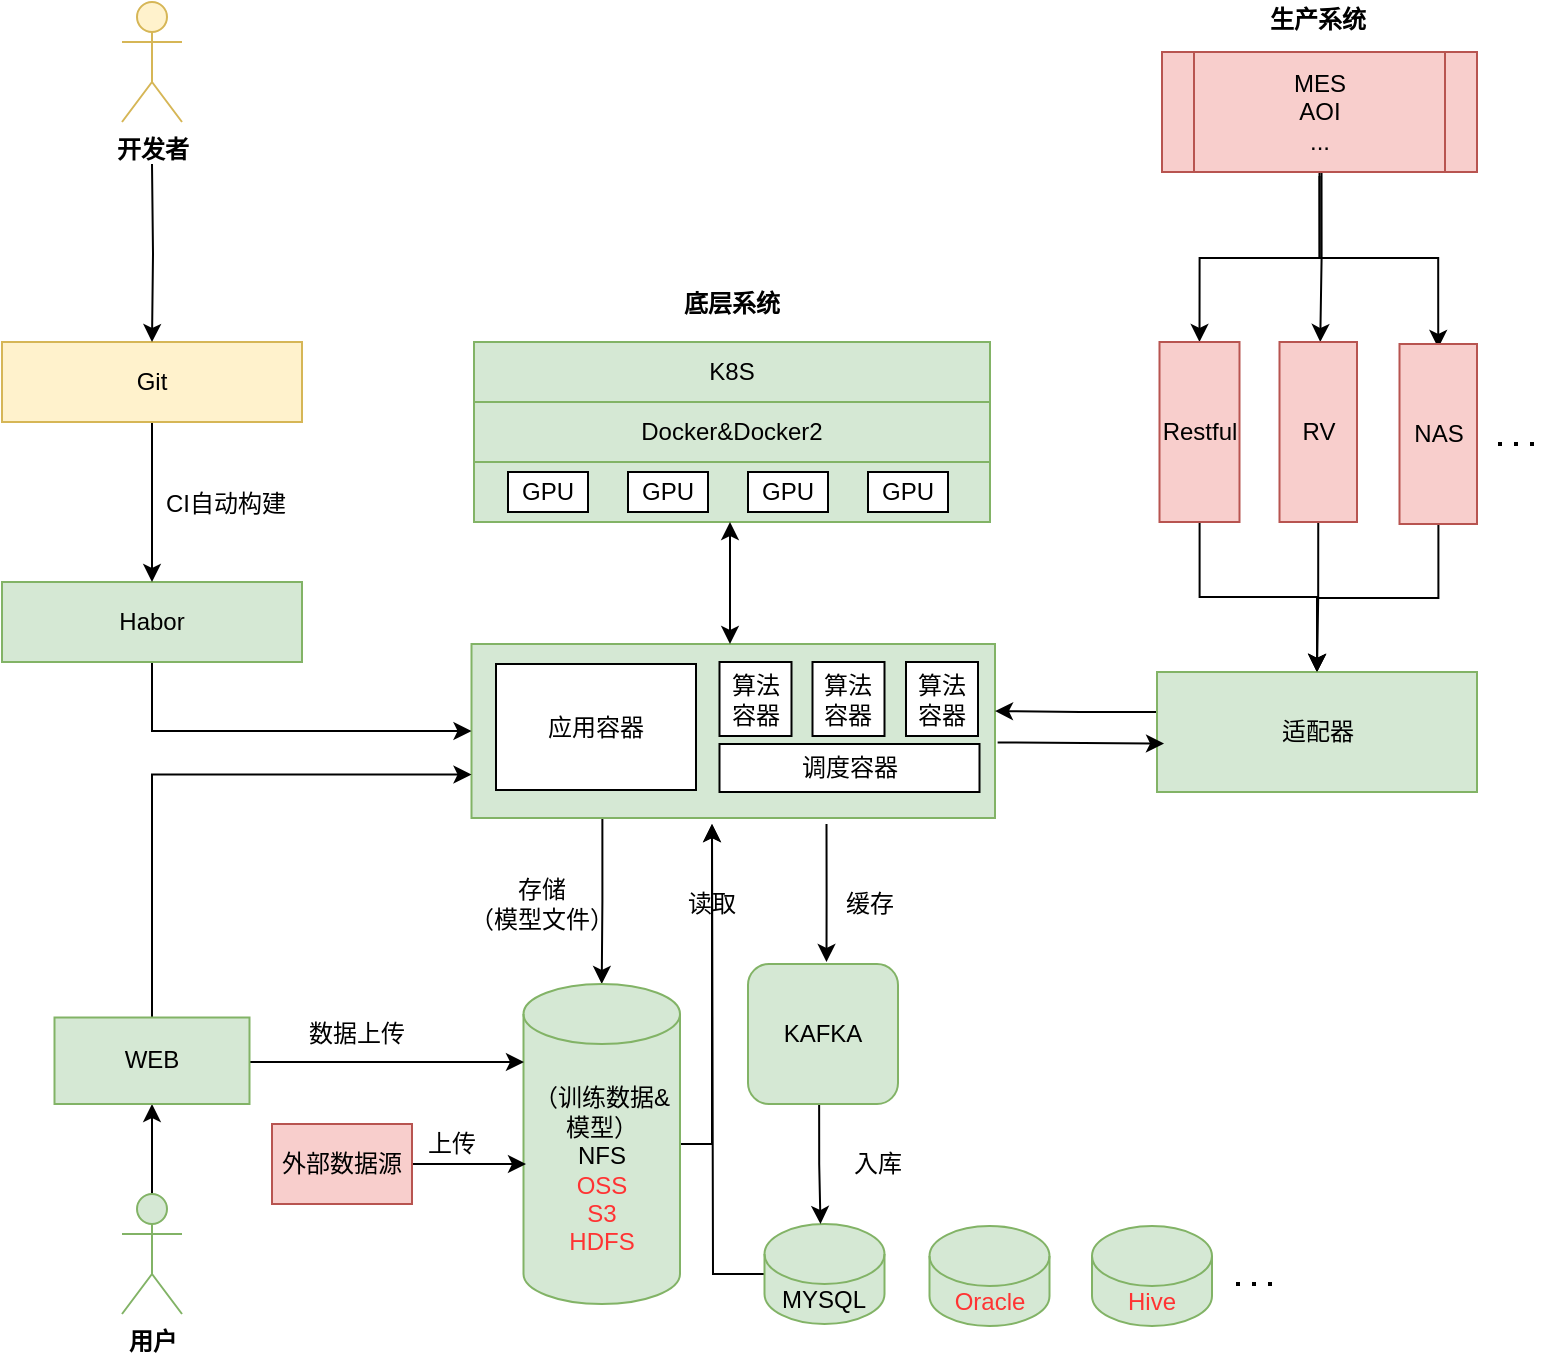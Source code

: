 <mxfile version="14.1.8" type="github" pages="4">
  <diagram id="BvZ-COXXViEzjNhuf3pY" name="天枢-业务流程图">
    <mxGraphModel dx="1504" dy="645" grid="1" gridSize="10" guides="1" tooltips="1" connect="1" arrows="1" fold="1" page="1" pageScale="1" pageWidth="827" pageHeight="1169" math="0" shadow="0">
      <root>
        <mxCell id="0" />
        <mxCell id="1" parent="0" />
        <mxCell id="W1T311rMxpBIpC6KNnp8-5" value="K8S" style="rounded=0;whiteSpace=wrap;html=1;fillColor=#d5e8d4;strokeColor=#82b366;" parent="1" vertex="1">
          <mxGeometry x="281" y="219" width="258" height="30" as="geometry" />
        </mxCell>
        <mxCell id="W1T311rMxpBIpC6KNnp8-6" value="Docker&amp;amp;Docker2" style="rounded=0;whiteSpace=wrap;html=1;fillColor=#d5e8d4;strokeColor=#82b366;" parent="1" vertex="1">
          <mxGeometry x="281" y="249" width="258" height="30" as="geometry" />
        </mxCell>
        <mxCell id="sp7kLMGzaN918V7uIGgK-52" style="edgeStyle=orthogonalEdgeStyle;rounded=0;orthogonalLoop=1;jettySize=auto;html=1;" parent="1" edge="1">
          <mxGeometry relative="1" as="geometry">
            <mxPoint x="457.25" y="460" as="sourcePoint" />
            <mxPoint x="457.25" y="529" as="targetPoint" />
            <Array as="points">
              <mxPoint x="457.25" y="460" />
              <mxPoint x="457.25" y="495" />
              <mxPoint x="457.25" y="495" />
            </Array>
          </mxGeometry>
        </mxCell>
        <mxCell id="sp7kLMGzaN918V7uIGgK-55" style="edgeStyle=orthogonalEdgeStyle;rounded=0;orthogonalLoop=1;jettySize=auto;html=1;entryX=0.5;entryY=0;entryDx=0;entryDy=0;entryPerimeter=0;exitX=0.25;exitY=1;exitDx=0;exitDy=0;" parent="1" source="sp7kLMGzaN918V7uIGgK-3" target="sp7kLMGzaN918V7uIGgK-6" edge="1">
          <mxGeometry relative="1" as="geometry" />
        </mxCell>
        <mxCell id="sp7kLMGzaN918V7uIGgK-3" value="" style="rounded=0;whiteSpace=wrap;html=1;fillColor=#d5e8d4;strokeColor=#82b366;" parent="1" vertex="1">
          <mxGeometry x="279.75" y="370" width="261.75" height="87" as="geometry" />
        </mxCell>
        <mxCell id="sp7kLMGzaN918V7uIGgK-4" value="算法容器" style="rounded=0;whiteSpace=wrap;html=1;" parent="1" vertex="1">
          <mxGeometry x="403.75" y="379" width="36" height="37" as="geometry" />
        </mxCell>
        <mxCell id="sp7kLMGzaN918V7uIGgK-5" value="调度容器" style="rounded=0;whiteSpace=wrap;html=1;" parent="1" vertex="1">
          <mxGeometry x="403.75" y="420" width="130" height="24" as="geometry" />
        </mxCell>
        <mxCell id="sp7kLMGzaN918V7uIGgK-85" style="edgeStyle=orthogonalEdgeStyle;rounded=0;orthogonalLoop=1;jettySize=auto;html=1;" parent="1" source="sp7kLMGzaN918V7uIGgK-6" edge="1">
          <mxGeometry relative="1" as="geometry">
            <mxPoint x="400" y="460" as="targetPoint" />
            <Array as="points">
              <mxPoint x="400" y="620" />
            </Array>
          </mxGeometry>
        </mxCell>
        <mxCell id="sp7kLMGzaN918V7uIGgK-6" value="（训练数据&amp;amp;模型）&lt;br&gt;NFS&lt;br&gt;&lt;font color=&quot;#ff3333&quot;&gt;OSS&lt;br&gt;S3&lt;br&gt;HDFS&lt;br&gt;&lt;/font&gt;" style="shape=cylinder3;whiteSpace=wrap;html=1;boundedLbl=1;backgroundOutline=1;size=15;fillColor=#d5e8d4;strokeColor=#82b366;" parent="1" vertex="1">
          <mxGeometry x="305.75" y="540" width="78.25" height="160" as="geometry" />
        </mxCell>
        <mxCell id="sp7kLMGzaN918V7uIGgK-84" style="edgeStyle=orthogonalEdgeStyle;rounded=0;orthogonalLoop=1;jettySize=auto;html=1;" parent="1" source="sp7kLMGzaN918V7uIGgK-7" edge="1">
          <mxGeometry relative="1" as="geometry">
            <mxPoint x="400" y="460" as="targetPoint" />
          </mxGeometry>
        </mxCell>
        <mxCell id="sp7kLMGzaN918V7uIGgK-7" value="MYSQL" style="shape=cylinder3;whiteSpace=wrap;html=1;boundedLbl=1;backgroundOutline=1;size=15;fillColor=#d5e8d4;strokeColor=#82b366;" parent="1" vertex="1">
          <mxGeometry x="426.25" y="660" width="60" height="50" as="geometry" />
        </mxCell>
        <mxCell id="sp7kLMGzaN918V7uIGgK-51" style="edgeStyle=orthogonalEdgeStyle;rounded=0;orthogonalLoop=1;jettySize=auto;html=1;entryX=0.5;entryY=1;entryDx=0;entryDy=0;" parent="1" source="sp7kLMGzaN918V7uIGgK-8" target="sp7kLMGzaN918V7uIGgK-41" edge="1">
          <mxGeometry relative="1" as="geometry" />
        </mxCell>
        <mxCell id="sp7kLMGzaN918V7uIGgK-8" value="&lt;b&gt;用户&lt;/b&gt;" style="shape=umlActor;verticalLabelPosition=bottom;verticalAlign=top;html=1;outlineConnect=0;fillColor=#d5e8d4;strokeColor=#82b366;" parent="1" vertex="1">
          <mxGeometry x="105" y="645" width="30" height="60" as="geometry" />
        </mxCell>
        <mxCell id="sp7kLMGzaN918V7uIGgK-54" style="edgeStyle=orthogonalEdgeStyle;rounded=0;orthogonalLoop=1;jettySize=auto;html=1;entryX=0.5;entryY=0;entryDx=0;entryDy=0;entryPerimeter=0;" parent="1" edge="1">
          <mxGeometry relative="1" as="geometry">
            <mxPoint x="453.571" y="600" as="sourcePoint" />
            <mxPoint x="454.25" y="660" as="targetPoint" />
            <Array as="points">
              <mxPoint x="454" y="630" />
              <mxPoint x="454" y="630" />
            </Array>
          </mxGeometry>
        </mxCell>
        <mxCell id="sp7kLMGzaN918V7uIGgK-11" value="KAFKA" style="rounded=1;whiteSpace=wrap;html=1;fillColor=#d5e8d4;strokeColor=#82b366;" parent="1" vertex="1">
          <mxGeometry x="418" y="530" width="75" height="70" as="geometry" />
        </mxCell>
        <mxCell id="sp7kLMGzaN918V7uIGgK-13" value="应用容器" style="rounded=0;whiteSpace=wrap;html=1;" parent="1" vertex="1">
          <mxGeometry x="292" y="380" width="100" height="63" as="geometry" />
        </mxCell>
        <mxCell id="sp7kLMGzaN918V7uIGgK-57" style="edgeStyle=orthogonalEdgeStyle;rounded=0;orthogonalLoop=1;jettySize=auto;html=1;exitX=0.5;exitY=1;exitDx=0;exitDy=0;entryX=0.5;entryY=0;entryDx=0;entryDy=0;" parent="1" source="sp7kLMGzaN918V7uIGgK-16" target="sp7kLMGzaN918V7uIGgK-40" edge="1">
          <mxGeometry relative="1" as="geometry">
            <Array as="points">
              <mxPoint x="704" y="177" />
              <mxPoint x="644" y="177" />
            </Array>
          </mxGeometry>
        </mxCell>
        <mxCell id="sp7kLMGzaN918V7uIGgK-58" style="edgeStyle=orthogonalEdgeStyle;rounded=0;orthogonalLoop=1;jettySize=auto;html=1;entryX=0.5;entryY=0;entryDx=0;entryDy=0;" parent="1" edge="1">
          <mxGeometry relative="1" as="geometry">
            <mxPoint x="704.76" y="134" as="sourcePoint" />
            <mxPoint x="704.125" y="219" as="targetPoint" />
            <Array as="points">
              <mxPoint x="705" y="177" />
              <mxPoint x="704" y="177" />
            </Array>
          </mxGeometry>
        </mxCell>
        <mxCell id="sp7kLMGzaN918V7uIGgK-59" style="edgeStyle=orthogonalEdgeStyle;rounded=0;orthogonalLoop=1;jettySize=auto;html=1;entryX=0.5;entryY=0;entryDx=0;entryDy=0;" parent="1" edge="1">
          <mxGeometry relative="1" as="geometry">
            <Array as="points">
              <mxPoint x="704" y="177" />
              <mxPoint x="763" y="177" />
            </Array>
            <mxPoint x="703.76" y="136" as="sourcePoint" />
            <mxPoint x="763.125" y="222" as="targetPoint" />
          </mxGeometry>
        </mxCell>
        <mxCell id="sp7kLMGzaN918V7uIGgK-16" value="MES&lt;br&gt;AOI&lt;br&gt;..." style="shape=process;whiteSpace=wrap;html=1;backgroundOutline=1;fillColor=#f8cecc;strokeColor=#b85450;" parent="1" vertex="1">
          <mxGeometry x="625" y="74" width="157.5" height="60" as="geometry" />
        </mxCell>
        <mxCell id="3VBcD_vm8LlML3HT1JgC-7" style="edgeStyle=orthogonalEdgeStyle;rounded=0;orthogonalLoop=1;jettySize=auto;html=1;exitX=0.5;exitY=1;exitDx=0;exitDy=0;entryX=0.5;entryY=0;entryDx=0;entryDy=0;" parent="1" source="sp7kLMGzaN918V7uIGgK-20" target="sp7kLMGzaN918V7uIGgK-28" edge="1">
          <mxGeometry relative="1" as="geometry" />
        </mxCell>
        <mxCell id="sp7kLMGzaN918V7uIGgK-20" value="RV" style="rounded=0;whiteSpace=wrap;html=1;fillColor=#f8cecc;strokeColor=#b85450;" parent="1" vertex="1">
          <mxGeometry x="683.75" y="219" width="38.75" height="90" as="geometry" />
        </mxCell>
        <mxCell id="3VBcD_vm8LlML3HT1JgC-8" style="edgeStyle=orthogonalEdgeStyle;rounded=0;orthogonalLoop=1;jettySize=auto;html=1;entryX=0.5;entryY=0;entryDx=0;entryDy=0;" parent="1" source="sp7kLMGzaN918V7uIGgK-21" target="sp7kLMGzaN918V7uIGgK-28" edge="1">
          <mxGeometry relative="1" as="geometry" />
        </mxCell>
        <mxCell id="sp7kLMGzaN918V7uIGgK-21" value="NAS" style="rounded=0;whiteSpace=wrap;html=1;fillColor=#f8cecc;strokeColor=#b85450;" parent="1" vertex="1">
          <mxGeometry x="743.75" y="220" width="38.75" height="90" as="geometry" />
        </mxCell>
        <mxCell id="sp7kLMGzaN918V7uIGgK-62" style="edgeStyle=orthogonalEdgeStyle;rounded=0;orthogonalLoop=1;jettySize=auto;html=1;exitX=0;exitY=0.5;exitDx=0;exitDy=0;entryX=1;entryY=0.5;entryDx=0;entryDy=0;" parent="1" edge="1">
          <mxGeometry relative="1" as="geometry">
            <mxPoint x="625.75" y="404" as="sourcePoint" />
            <mxPoint x="541.5" y="403.5" as="targetPoint" />
            <Array as="points">
              <mxPoint x="584" y="404" />
            </Array>
          </mxGeometry>
        </mxCell>
        <mxCell id="sp7kLMGzaN918V7uIGgK-28" value="适配器" style="rounded=0;whiteSpace=wrap;html=1;fillColor=#d5e8d4;strokeColor=#82b366;" parent="1" vertex="1">
          <mxGeometry x="622.5" y="384" width="160" height="60" as="geometry" />
        </mxCell>
        <mxCell id="sp7kLMGzaN918V7uIGgK-30" value="" style="rounded=0;whiteSpace=wrap;html=1;fillColor=#d5e8d4;strokeColor=#82b366;" parent="1" vertex="1">
          <mxGeometry x="281" y="279" width="258" height="30" as="geometry" />
        </mxCell>
        <mxCell id="sp7kLMGzaN918V7uIGgK-31" value="GPU" style="rounded=0;whiteSpace=wrap;html=1;" parent="1" vertex="1">
          <mxGeometry x="298" y="284" width="40" height="20" as="geometry" />
        </mxCell>
        <mxCell id="sp7kLMGzaN918V7uIGgK-32" value="GPU" style="rounded=0;whiteSpace=wrap;html=1;" parent="1" vertex="1">
          <mxGeometry x="358" y="284" width="40" height="20" as="geometry" />
        </mxCell>
        <mxCell id="sp7kLMGzaN918V7uIGgK-33" value="GPU" style="rounded=0;whiteSpace=wrap;html=1;" parent="1" vertex="1">
          <mxGeometry x="418" y="284" width="40" height="20" as="geometry" />
        </mxCell>
        <mxCell id="sp7kLMGzaN918V7uIGgK-34" value="GPU" style="rounded=0;whiteSpace=wrap;html=1;" parent="1" vertex="1">
          <mxGeometry x="478" y="284" width="40" height="20" as="geometry" />
        </mxCell>
        <mxCell id="sp7kLMGzaN918V7uIGgK-48" style="edgeStyle=orthogonalEdgeStyle;rounded=0;orthogonalLoop=1;jettySize=auto;html=1;entryX=0;entryY=0.5;entryDx=0;entryDy=0;" parent="1" source="sp7kLMGzaN918V7uIGgK-37" target="sp7kLMGzaN918V7uIGgK-3" edge="1">
          <mxGeometry relative="1" as="geometry">
            <Array as="points">
              <mxPoint x="120" y="414" />
            </Array>
          </mxGeometry>
        </mxCell>
        <mxCell id="sp7kLMGzaN918V7uIGgK-37" value="Habor" style="rounded=0;whiteSpace=wrap;html=1;fillColor=#d5e8d4;strokeColor=#82b366;" parent="1" vertex="1">
          <mxGeometry x="45" y="339" width="150" height="40" as="geometry" />
        </mxCell>
        <mxCell id="sp7kLMGzaN918V7uIGgK-47" style="edgeStyle=orthogonalEdgeStyle;rounded=0;orthogonalLoop=1;jettySize=auto;html=1;exitX=0.5;exitY=1;exitDx=0;exitDy=0;entryX=0.5;entryY=0;entryDx=0;entryDy=0;" parent="1" source="sp7kLMGzaN918V7uIGgK-38" target="sp7kLMGzaN918V7uIGgK-37" edge="1">
          <mxGeometry relative="1" as="geometry" />
        </mxCell>
        <mxCell id="sp7kLMGzaN918V7uIGgK-38" value="Git" style="rounded=0;whiteSpace=wrap;html=1;fillColor=#fff2cc;strokeColor=#d6b656;" parent="1" vertex="1">
          <mxGeometry x="45" y="219" width="150" height="40" as="geometry" />
        </mxCell>
        <mxCell id="sp7kLMGzaN918V7uIGgK-46" style="edgeStyle=orthogonalEdgeStyle;rounded=0;orthogonalLoop=1;jettySize=auto;html=1;entryX=0.5;entryY=0;entryDx=0;entryDy=0;" parent="1" target="sp7kLMGzaN918V7uIGgK-38" edge="1">
          <mxGeometry relative="1" as="geometry">
            <mxPoint x="120" y="130" as="sourcePoint" />
          </mxGeometry>
        </mxCell>
        <mxCell id="sp7kLMGzaN918V7uIGgK-39" value="&lt;b&gt;开发者&lt;/b&gt;" style="shape=umlActor;verticalLabelPosition=bottom;verticalAlign=top;html=1;outlineConnect=0;fillColor=#fff2cc;strokeColor=#d6b656;" parent="1" vertex="1">
          <mxGeometry x="105" y="49" width="30" height="60" as="geometry" />
        </mxCell>
        <mxCell id="3VBcD_vm8LlML3HT1JgC-9" style="edgeStyle=orthogonalEdgeStyle;rounded=0;orthogonalLoop=1;jettySize=auto;html=1;entryX=0.5;entryY=0;entryDx=0;entryDy=0;" parent="1" source="sp7kLMGzaN918V7uIGgK-40" target="sp7kLMGzaN918V7uIGgK-28" edge="1">
          <mxGeometry relative="1" as="geometry" />
        </mxCell>
        <mxCell id="sp7kLMGzaN918V7uIGgK-40" value="Restful" style="rounded=0;whiteSpace=wrap;html=1;fillColor=#f8cecc;strokeColor=#b85450;" parent="1" vertex="1">
          <mxGeometry x="623.75" y="219" width="40" height="90" as="geometry" />
        </mxCell>
        <mxCell id="sp7kLMGzaN918V7uIGgK-50" style="edgeStyle=orthogonalEdgeStyle;rounded=0;orthogonalLoop=1;jettySize=auto;html=1;exitX=0.5;exitY=0;exitDx=0;exitDy=0;entryX=0;entryY=0.75;entryDx=0;entryDy=0;" parent="1" source="sp7kLMGzaN918V7uIGgK-41" target="sp7kLMGzaN918V7uIGgK-3" edge="1">
          <mxGeometry relative="1" as="geometry" />
        </mxCell>
        <mxCell id="sp7kLMGzaN918V7uIGgK-56" style="edgeStyle=orthogonalEdgeStyle;rounded=0;orthogonalLoop=1;jettySize=auto;html=1;entryX=0.003;entryY=0.244;entryDx=0;entryDy=0;entryPerimeter=0;" parent="1" source="sp7kLMGzaN918V7uIGgK-41" target="sp7kLMGzaN918V7uIGgK-6" edge="1">
          <mxGeometry relative="1" as="geometry">
            <mxPoint x="300" y="578.375" as="targetPoint" />
            <Array as="points">
              <mxPoint x="237" y="578" />
            </Array>
          </mxGeometry>
        </mxCell>
        <mxCell id="sp7kLMGzaN918V7uIGgK-41" value="WEB" style="rounded=0;whiteSpace=wrap;html=1;fillColor=#d5e8d4;strokeColor=#82b366;" parent="1" vertex="1">
          <mxGeometry x="71.25" y="556.75" width="97.5" height="43.25" as="geometry" />
        </mxCell>
        <mxCell id="sp7kLMGzaN918V7uIGgK-44" value="&lt;b&gt;生产系统&lt;/b&gt;" style="text;html=1;strokeColor=none;fillColor=none;align=center;verticalAlign=middle;whiteSpace=wrap;rounded=0;" parent="1" vertex="1">
          <mxGeometry x="673.13" y="48" width="60" height="20" as="geometry" />
        </mxCell>
        <mxCell id="sp7kLMGzaN918V7uIGgK-64" value="&lt;b&gt;底层系统&lt;/b&gt;" style="text;html=1;strokeColor=none;fillColor=none;align=center;verticalAlign=middle;whiteSpace=wrap;rounded=0;" parent="1" vertex="1">
          <mxGeometry x="379.75" y="190" width="60" height="20" as="geometry" />
        </mxCell>
        <mxCell id="sp7kLMGzaN918V7uIGgK-65" value="CI自动构建" style="text;html=1;strokeColor=none;fillColor=none;align=center;verticalAlign=middle;whiteSpace=wrap;rounded=0;" parent="1" vertex="1">
          <mxGeometry x="124" y="290" width="66" height="20" as="geometry" />
        </mxCell>
        <mxCell id="sp7kLMGzaN918V7uIGgK-66" value="数据上传" style="text;html=1;strokeColor=none;fillColor=none;align=center;verticalAlign=middle;whiteSpace=wrap;rounded=0;" parent="1" vertex="1">
          <mxGeometry x="195" y="555" width="55" height="20" as="geometry" />
        </mxCell>
        <mxCell id="sp7kLMGzaN918V7uIGgK-68" style="edgeStyle=orthogonalEdgeStyle;rounded=0;orthogonalLoop=1;jettySize=auto;html=1;" parent="1" source="sp7kLMGzaN918V7uIGgK-67" edge="1">
          <mxGeometry relative="1" as="geometry">
            <mxPoint x="307" y="630" as="targetPoint" />
          </mxGeometry>
        </mxCell>
        <mxCell id="sp7kLMGzaN918V7uIGgK-67" value="外部数据源" style="rounded=0;whiteSpace=wrap;html=1;fillColor=#f8cecc;strokeColor=#b85450;" parent="1" vertex="1">
          <mxGeometry x="180" y="610" width="70" height="40" as="geometry" />
        </mxCell>
        <mxCell id="sp7kLMGzaN918V7uIGgK-73" value="存储&lt;br&gt;（模型文件）" style="text;html=1;strokeColor=none;fillColor=none;align=center;verticalAlign=middle;whiteSpace=wrap;rounded=0;" parent="1" vertex="1">
          <mxGeometry x="256" y="490" width="118" height="20" as="geometry" />
        </mxCell>
        <mxCell id="sp7kLMGzaN918V7uIGgK-74" value="入库" style="text;html=1;strokeColor=none;fillColor=none;align=center;verticalAlign=middle;whiteSpace=wrap;rounded=0;" parent="1" vertex="1">
          <mxGeometry x="462.75" y="620" width="40" height="20" as="geometry" />
        </mxCell>
        <mxCell id="sp7kLMGzaN918V7uIGgK-75" value="" style="endArrow=classic;startArrow=classic;html=1;" parent="1" edge="1">
          <mxGeometry width="50" height="50" relative="1" as="geometry">
            <mxPoint x="409" y="370" as="sourcePoint" />
            <mxPoint x="409" y="309" as="targetPoint" />
          </mxGeometry>
        </mxCell>
        <mxCell id="sp7kLMGzaN918V7uIGgK-76" value="" style="endArrow=none;dashed=1;html=1;dashPattern=1 3;strokeWidth=2;" parent="1" edge="1">
          <mxGeometry width="50" height="50" relative="1" as="geometry">
            <mxPoint x="793" y="270" as="sourcePoint" />
            <mxPoint x="813" y="270" as="targetPoint" />
          </mxGeometry>
        </mxCell>
        <mxCell id="sp7kLMGzaN918V7uIGgK-77" value="&lt;font color=&quot;#ff3333&quot;&gt;Oracle&lt;/font&gt;" style="shape=cylinder3;whiteSpace=wrap;html=1;boundedLbl=1;backgroundOutline=1;size=15;fillColor=#d5e8d4;strokeColor=#82b366;" parent="1" vertex="1">
          <mxGeometry x="508.75" y="661" width="60" height="50" as="geometry" />
        </mxCell>
        <mxCell id="sp7kLMGzaN918V7uIGgK-79" value="缓存" style="text;html=1;strokeColor=none;fillColor=none;align=center;verticalAlign=middle;whiteSpace=wrap;rounded=0;" parent="1" vertex="1">
          <mxGeometry x="459" y="490" width="40" height="20" as="geometry" />
        </mxCell>
        <mxCell id="sp7kLMGzaN918V7uIGgK-82" value="读取" style="text;html=1;strokeColor=none;fillColor=none;align=center;verticalAlign=middle;whiteSpace=wrap;rounded=0;" parent="1" vertex="1">
          <mxGeometry x="379.75" y="490" width="40" height="20" as="geometry" />
        </mxCell>
        <mxCell id="sp7kLMGzaN918V7uIGgK-86" value="上传" style="text;html=1;strokeColor=none;fillColor=none;align=center;verticalAlign=middle;whiteSpace=wrap;rounded=0;" parent="1" vertex="1">
          <mxGeometry x="250" y="610" width="40" height="20" as="geometry" />
        </mxCell>
        <mxCell id="0_ZK8_n4TY1LKwunz1tc-2" value="&lt;font color=&quot;#ff3333&quot;&gt;Hive&lt;/font&gt;" style="shape=cylinder3;whiteSpace=wrap;html=1;boundedLbl=1;backgroundOutline=1;size=15;fillColor=#d5e8d4;strokeColor=#82b366;" parent="1" vertex="1">
          <mxGeometry x="590" y="661" width="60" height="50" as="geometry" />
        </mxCell>
        <mxCell id="0_ZK8_n4TY1LKwunz1tc-3" value="" style="endArrow=none;dashed=1;html=1;dashPattern=1 3;strokeWidth=2;" parent="1" edge="1">
          <mxGeometry width="50" height="50" relative="1" as="geometry">
            <mxPoint x="680" y="690" as="sourcePoint" />
            <mxPoint x="660" y="690" as="targetPoint" />
          </mxGeometry>
        </mxCell>
        <mxCell id="3VBcD_vm8LlML3HT1JgC-2" value="算法容器" style="rounded=0;whiteSpace=wrap;html=1;" parent="1" vertex="1">
          <mxGeometry x="450.25" y="379" width="36" height="37" as="geometry" />
        </mxCell>
        <mxCell id="3VBcD_vm8LlML3HT1JgC-3" value="算法容器" style="rounded=0;whiteSpace=wrap;html=1;" parent="1" vertex="1">
          <mxGeometry x="497" y="379" width="36" height="37" as="geometry" />
        </mxCell>
        <mxCell id="3VBcD_vm8LlML3HT1JgC-6" value="" style="endArrow=classic;html=1;entryX=0.007;entryY=0.713;entryDx=0;entryDy=0;exitX=1.005;exitY=0.646;exitDx=0;exitDy=0;exitPerimeter=0;entryPerimeter=0;" parent="1" edge="1">
          <mxGeometry width="50" height="50" relative="1" as="geometry">
            <mxPoint x="542.809" y="419.202" as="sourcePoint" />
            <mxPoint x="626.013" y="419.78" as="targetPoint" />
          </mxGeometry>
        </mxCell>
      </root>
    </mxGraphModel>
  </diagram>
  <diagram id="AJcPvNwoBLP0kqceE0Vk" name="在线推理 --- 调度">
    <mxGraphModel dx="1278" dy="548" grid="1" gridSize="10" guides="1" tooltips="1" connect="1" arrows="1" fold="1" page="1" pageScale="1" pageWidth="827" pageHeight="1169" math="0" shadow="0">
      <root>
        <mxCell id="V8yJ5LG7Hwd16QrCdvG5-0" />
        <mxCell id="V8yJ5LG7Hwd16QrCdvG5-1" parent="V8yJ5LG7Hwd16QrCdvG5-0" />
        <mxCell id="rfOmjiK0sbo4MNkb6Nxi-21" style="edgeStyle=orthogonalEdgeStyle;rounded=0;orthogonalLoop=1;jettySize=auto;html=1;entryX=0;entryY=0.5;entryDx=0;entryDy=0;" parent="V8yJ5LG7Hwd16QrCdvG5-1" source="rfOmjiK0sbo4MNkb6Nxi-1" target="rfOmjiK0sbo4MNkb6Nxi-16" edge="1">
          <mxGeometry relative="1" as="geometry" />
        </mxCell>
        <mxCell id="rfOmjiK0sbo4MNkb6Nxi-1" value="RV&lt;br&gt;" style="rounded=0;whiteSpace=wrap;html=1;" parent="V8yJ5LG7Hwd16QrCdvG5-1" vertex="1">
          <mxGeometry x="10" y="155" width="30" height="420" as="geometry" />
        </mxCell>
        <mxCell id="rfOmjiK0sbo4MNkb6Nxi-28" style="edgeStyle=orthogonalEdgeStyle;rounded=0;orthogonalLoop=1;jettySize=auto;html=1;entryX=0;entryY=0.5;entryDx=0;entryDy=0;" parent="V8yJ5LG7Hwd16QrCdvG5-1" target="rfOmjiK0sbo4MNkb6Nxi-7" edge="1">
          <mxGeometry relative="1" as="geometry">
            <mxPoint x="470" y="175" as="sourcePoint" />
            <Array as="points">
              <mxPoint x="470" y="193" />
            </Array>
          </mxGeometry>
        </mxCell>
        <mxCell id="o16UIJzT_DGPAnV2pOv--11" style="edgeStyle=orthogonalEdgeStyle;rounded=0;orthogonalLoop=1;jettySize=auto;html=1;" parent="V8yJ5LG7Hwd16QrCdvG5-1" source="rfOmjiK0sbo4MNkb6Nxi-2" edge="1">
          <mxGeometry relative="1" as="geometry">
            <mxPoint x="420" y="175" as="targetPoint" />
          </mxGeometry>
        </mxCell>
        <mxCell id="rfOmjiK0sbo4MNkb6Nxi-2" value="消息队列1" style="rounded=0;whiteSpace=wrap;html=1;" parent="V8yJ5LG7Hwd16QrCdvG5-1" vertex="1">
          <mxGeometry x="288" y="155" width="82" height="40" as="geometry" />
        </mxCell>
        <mxCell id="o16UIJzT_DGPAnV2pOv--12" style="edgeStyle=orthogonalEdgeStyle;rounded=0;orthogonalLoop=1;jettySize=auto;html=1;" parent="V8yJ5LG7Hwd16QrCdvG5-1" source="rfOmjiK0sbo4MNkb6Nxi-3" edge="1">
          <mxGeometry relative="1" as="geometry">
            <mxPoint x="420" y="365" as="targetPoint" />
          </mxGeometry>
        </mxCell>
        <mxCell id="rfOmjiK0sbo4MNkb6Nxi-3" value="消息队列2" style="rounded=0;whiteSpace=wrap;html=1;" parent="V8yJ5LG7Hwd16QrCdvG5-1" vertex="1">
          <mxGeometry x="288" y="345" width="82" height="40" as="geometry" />
        </mxCell>
        <mxCell id="o16UIJzT_DGPAnV2pOv--13" style="edgeStyle=orthogonalEdgeStyle;rounded=0;orthogonalLoop=1;jettySize=auto;html=1;" parent="V8yJ5LG7Hwd16QrCdvG5-1" source="rfOmjiK0sbo4MNkb6Nxi-4" edge="1">
          <mxGeometry relative="1" as="geometry">
            <mxPoint x="420" y="555" as="targetPoint" />
          </mxGeometry>
        </mxCell>
        <mxCell id="rfOmjiK0sbo4MNkb6Nxi-4" value="消息队列3" style="rounded=0;whiteSpace=wrap;html=1;" parent="V8yJ5LG7Hwd16QrCdvG5-1" vertex="1">
          <mxGeometry x="288" y="535" width="82" height="40" as="geometry" />
        </mxCell>
        <mxCell id="rfOmjiK0sbo4MNkb6Nxi-13" style="edgeStyle=orthogonalEdgeStyle;rounded=0;orthogonalLoop=1;jettySize=auto;html=1;exitX=0.5;exitY=0;exitDx=0;exitDy=0;entryX=1;entryY=0.75;entryDx=0;entryDy=0;" parent="V8yJ5LG7Hwd16QrCdvG5-1" source="rfOmjiK0sbo4MNkb6Nxi-7" target="rfOmjiK0sbo4MNkb6Nxi-12" edge="1">
          <mxGeometry relative="1" as="geometry" />
        </mxCell>
        <mxCell id="ZdWitI68K5BBXJuJ7RUJ-12" style="edgeStyle=orthogonalEdgeStyle;rounded=0;orthogonalLoop=1;jettySize=auto;html=1;" parent="V8yJ5LG7Hwd16QrCdvG5-1" source="rfOmjiK0sbo4MNkb6Nxi-7" edge="1">
          <mxGeometry relative="1" as="geometry">
            <mxPoint x="750" y="192.5" as="targetPoint" />
          </mxGeometry>
        </mxCell>
        <mxCell id="rfOmjiK0sbo4MNkb6Nxi-7" value="任务1" style="rounded=0;whiteSpace=wrap;html=1;" parent="V8yJ5LG7Hwd16QrCdvG5-1" vertex="1">
          <mxGeometry x="530" y="155" width="120" height="75" as="geometry" />
        </mxCell>
        <mxCell id="rfOmjiK0sbo4MNkb6Nxi-37" style="edgeStyle=orthogonalEdgeStyle;rounded=0;orthogonalLoop=1;jettySize=auto;html=1;" parent="V8yJ5LG7Hwd16QrCdvG5-1" edge="1">
          <mxGeometry relative="1" as="geometry">
            <mxPoint x="590" y="280" as="targetPoint" />
            <mxPoint x="590" y="330" as="sourcePoint" />
          </mxGeometry>
        </mxCell>
        <mxCell id="rfOmjiK0sbo4MNkb6Nxi-38" style="edgeStyle=orthogonalEdgeStyle;rounded=0;orthogonalLoop=1;jettySize=auto;html=1;" parent="V8yJ5LG7Hwd16QrCdvG5-1" edge="1">
          <mxGeometry relative="1" as="geometry">
            <mxPoint x="590" y="450" as="targetPoint" />
            <mxPoint x="590" y="500" as="sourcePoint" />
          </mxGeometry>
        </mxCell>
        <mxCell id="rfOmjiK0sbo4MNkb6Nxi-10" value="" style="endArrow=none;dashed=1;html=1;dashPattern=1 3;strokeWidth=2;" parent="V8yJ5LG7Hwd16QrCdvG5-1" edge="1">
          <mxGeometry width="50" height="50" relative="1" as="geometry">
            <mxPoint x="348" y="465" as="sourcePoint" />
            <mxPoint x="347.5" y="425" as="targetPoint" />
          </mxGeometry>
        </mxCell>
        <mxCell id="rfOmjiK0sbo4MNkb6Nxi-11" value="" style="endArrow=none;dashed=1;html=1;dashPattern=1 3;strokeWidth=2;" parent="V8yJ5LG7Hwd16QrCdvG5-1" edge="1">
          <mxGeometry width="50" height="50" relative="1" as="geometry">
            <mxPoint x="600" y="455" as="sourcePoint" />
            <mxPoint x="600" y="425" as="targetPoint" />
          </mxGeometry>
        </mxCell>
        <mxCell id="rfOmjiK0sbo4MNkb6Nxi-12" value="（上线状态的）任务列表" style="rounded=0;whiteSpace=wrap;html=1;" parent="V8yJ5LG7Hwd16QrCdvG5-1" vertex="1">
          <mxGeometry x="80" y="55" width="469" height="50" as="geometry" />
        </mxCell>
        <mxCell id="rfOmjiK0sbo4MNkb6Nxi-15" value="&lt;br&gt;上线&lt;br&gt;注册" style="text;html=1;strokeColor=none;fillColor=none;align=center;verticalAlign=middle;whiteSpace=wrap;rounded=0;" parent="V8yJ5LG7Hwd16QrCdvG5-1" vertex="1">
          <mxGeometry x="590" y="105" width="40" height="20" as="geometry" />
        </mxCell>
        <mxCell id="rfOmjiK0sbo4MNkb6Nxi-25" style="edgeStyle=orthogonalEdgeStyle;rounded=0;orthogonalLoop=1;jettySize=auto;html=1;entryX=0;entryY=0.75;entryDx=0;entryDy=0;" parent="V8yJ5LG7Hwd16QrCdvG5-1" source="rfOmjiK0sbo4MNkb6Nxi-16" target="rfOmjiK0sbo4MNkb6Nxi-2" edge="1">
          <mxGeometry relative="1" as="geometry" />
        </mxCell>
        <mxCell id="rfOmjiK0sbo4MNkb6Nxi-26" style="edgeStyle=orthogonalEdgeStyle;rounded=0;orthogonalLoop=1;jettySize=auto;html=1;entryX=0;entryY=0.5;entryDx=0;entryDy=0;" parent="V8yJ5LG7Hwd16QrCdvG5-1" source="rfOmjiK0sbo4MNkb6Nxi-16" target="rfOmjiK0sbo4MNkb6Nxi-3" edge="1">
          <mxGeometry relative="1" as="geometry" />
        </mxCell>
        <mxCell id="rfOmjiK0sbo4MNkb6Nxi-27" style="edgeStyle=orthogonalEdgeStyle;rounded=0;orthogonalLoop=1;jettySize=auto;html=1;entryX=0;entryY=0.5;entryDx=0;entryDy=0;" parent="V8yJ5LG7Hwd16QrCdvG5-1" source="rfOmjiK0sbo4MNkb6Nxi-16" target="rfOmjiK0sbo4MNkb6Nxi-4" edge="1">
          <mxGeometry relative="1" as="geometry" />
        </mxCell>
        <mxCell id="rfOmjiK0sbo4MNkb6Nxi-16" value="消息解析&lt;br&gt;匹配模块" style="rounded=0;whiteSpace=wrap;html=1;" parent="V8yJ5LG7Hwd16QrCdvG5-1" vertex="1">
          <mxGeometry x="90" y="315" width="110" height="100" as="geometry" />
        </mxCell>
        <mxCell id="rfOmjiK0sbo4MNkb6Nxi-19" value="" style="endArrow=classic;startArrow=classic;html=1;exitX=0.5;exitY=0;exitDx=0;exitDy=0;" parent="V8yJ5LG7Hwd16QrCdvG5-1" source="rfOmjiK0sbo4MNkb6Nxi-16" edge="1">
          <mxGeometry width="50" height="50" relative="1" as="geometry">
            <mxPoint x="130" y="205" as="sourcePoint" />
            <mxPoint x="145" y="105" as="targetPoint" />
          </mxGeometry>
        </mxCell>
        <mxCell id="rfOmjiK0sbo4MNkb6Nxi-23" value="mysql" style="shape=cylinder3;whiteSpace=wrap;html=1;boundedLbl=1;backgroundOutline=1;size=15;" parent="V8yJ5LG7Hwd16QrCdvG5-1" vertex="1">
          <mxGeometry x="115" y="490" width="60" height="80" as="geometry" />
        </mxCell>
        <mxCell id="rfOmjiK0sbo4MNkb6Nxi-31" value="RV&lt;br&gt;or&lt;br&gt;Mysql" style="rounded=0;whiteSpace=wrap;html=1;" parent="V8yJ5LG7Hwd16QrCdvG5-1" vertex="1">
          <mxGeometry x="750" y="155" width="39" height="420" as="geometry" />
        </mxCell>
        <mxCell id="rfOmjiK0sbo4MNkb6Nxi-40" value="上线&lt;br&gt;注册" style="text;html=1;strokeColor=none;fillColor=none;align=center;verticalAlign=middle;whiteSpace=wrap;rounded=0;" parent="V8yJ5LG7Hwd16QrCdvG5-1" vertex="1">
          <mxGeometry x="590" y="290" width="40" height="20" as="geometry" />
        </mxCell>
        <mxCell id="rfOmjiK0sbo4MNkb6Nxi-41" value="上线&lt;br&gt;注册" style="text;html=1;strokeColor=none;fillColor=none;align=center;verticalAlign=middle;whiteSpace=wrap;rounded=0;" parent="V8yJ5LG7Hwd16QrCdvG5-1" vertex="1">
          <mxGeometry x="590" y="462" width="40" height="20" as="geometry" />
        </mxCell>
        <mxCell id="rfOmjiK0sbo4MNkb6Nxi-48" value="启动算法服务" style="text;html=1;strokeColor=none;fillColor=none;align=center;verticalAlign=middle;whiteSpace=wrap;rounded=0;" parent="V8yJ5LG7Hwd16QrCdvG5-1" vertex="1">
          <mxGeometry x="484" y="492" width="40" height="35" as="geometry" />
        </mxCell>
        <mxCell id="rfOmjiK0sbo4MNkb6Nxi-52" value="发送" style="text;html=1;strokeColor=none;fillColor=none;align=center;verticalAlign=middle;whiteSpace=wrap;rounded=0;" parent="V8yJ5LG7Hwd16QrCdvG5-1" vertex="1">
          <mxGeometry x="672" y="172" width="40" height="20" as="geometry" />
        </mxCell>
        <mxCell id="rYvI_7ja6SkbqAm3g78I-0" style="edgeStyle=orthogonalEdgeStyle;rounded=0;orthogonalLoop=1;jettySize=auto;html=1;entryX=0;entryY=0.5;entryDx=0;entryDy=0;entryPerimeter=0;" parent="V8yJ5LG7Hwd16QrCdvG5-1" source="rfOmjiK0sbo4MNkb6Nxi-53" target="rfOmjiK0sbo4MNkb6Nxi-23" edge="1">
          <mxGeometry relative="1" as="geometry">
            <mxPoint x="70.0" y="480" as="targetPoint" />
            <Array as="points">
              <mxPoint x="70" y="530" />
            </Array>
          </mxGeometry>
        </mxCell>
        <mxCell id="rfOmjiK0sbo4MNkb6Nxi-53" value="收消息" style="text;html=1;strokeColor=none;fillColor=none;align=center;verticalAlign=middle;whiteSpace=wrap;rounded=0;" parent="V8yJ5LG7Hwd16QrCdvG5-1" vertex="1">
          <mxGeometry x="50" y="345" width="40" height="20" as="geometry" />
        </mxCell>
        <mxCell id="rfOmjiK0sbo4MNkb6Nxi-55" value="发送" style="text;html=1;strokeColor=none;fillColor=none;align=center;verticalAlign=middle;whiteSpace=wrap;rounded=0;" parent="V8yJ5LG7Hwd16QrCdvG5-1" vertex="1">
          <mxGeometry x="672" y="332.5" width="40" height="20" as="geometry" />
        </mxCell>
        <mxCell id="rfOmjiK0sbo4MNkb6Nxi-56" value="发送" style="text;html=1;strokeColor=none;fillColor=none;align=center;verticalAlign=middle;whiteSpace=wrap;rounded=0;" parent="V8yJ5LG7Hwd16QrCdvG5-1" vertex="1">
          <mxGeometry x="672" y="503" width="40" height="20" as="geometry" />
        </mxCell>
        <mxCell id="o16UIJzT_DGPAnV2pOv--0" value="算法实例" style="rounded=0;whiteSpace=wrap;html=1;" parent="V8yJ5LG7Hwd16QrCdvG5-1" vertex="1">
          <mxGeometry x="540" y="160" width="100" height="20" as="geometry" />
        </mxCell>
        <mxCell id="o16UIJzT_DGPAnV2pOv--2" value="资源&lt;br&gt;申请&lt;br&gt;队列" style="rounded=0;whiteSpace=wrap;html=1;" parent="V8yJ5LG7Hwd16QrCdvG5-1" vertex="1">
          <mxGeometry x="420" y="165" width="60" height="420" as="geometry" />
        </mxCell>
        <mxCell id="o16UIJzT_DGPAnV2pOv--7" style="edgeStyle=orthogonalEdgeStyle;rounded=0;orthogonalLoop=1;jettySize=auto;html=1;entryX=0;entryY=0.5;entryDx=0;entryDy=0;" parent="V8yJ5LG7Hwd16QrCdvG5-1" edge="1">
          <mxGeometry relative="1" as="geometry">
            <mxPoint x="480" y="366" as="sourcePoint" />
            <mxPoint x="530" y="365" as="targetPoint" />
            <Array as="points">
              <mxPoint x="480" y="365" />
            </Array>
          </mxGeometry>
        </mxCell>
        <mxCell id="o16UIJzT_DGPAnV2pOv--8" style="edgeStyle=orthogonalEdgeStyle;rounded=0;orthogonalLoop=1;jettySize=auto;html=1;entryX=0;entryY=0.5;entryDx=0;entryDy=0;" parent="V8yJ5LG7Hwd16QrCdvG5-1" edge="1">
          <mxGeometry relative="1" as="geometry">
            <mxPoint x="480" y="531.94" as="sourcePoint" />
            <mxPoint x="530" y="530.94" as="targetPoint" />
            <Array as="points">
              <mxPoint x="505" y="532" />
              <mxPoint x="530" y="531" />
            </Array>
          </mxGeometry>
        </mxCell>
        <mxCell id="ZdWitI68K5BBXJuJ7RUJ-19" style="edgeStyle=orthogonalEdgeStyle;rounded=0;orthogonalLoop=1;jettySize=auto;html=1;entryX=1;entryY=0.193;entryDx=0;entryDy=0;entryPerimeter=0;exitX=0.5;exitY=1;exitDx=0;exitDy=0;" parent="V8yJ5LG7Hwd16QrCdvG5-1" source="rfOmjiK0sbo4MNkb6Nxi-7" target="o16UIJzT_DGPAnV2pOv--2" edge="1">
          <mxGeometry relative="1" as="geometry">
            <Array as="points">
              <mxPoint x="590" y="246" />
            </Array>
          </mxGeometry>
        </mxCell>
        <mxCell id="ZdWitI68K5BBXJuJ7RUJ-0" value="CHECK N机制" style="rounded=0;whiteSpace=wrap;html=1;" parent="V8yJ5LG7Hwd16QrCdvG5-1" vertex="1">
          <mxGeometry x="540" y="207" width="100" height="20" as="geometry" />
        </mxCell>
        <mxCell id="ZdWitI68K5BBXJuJ7RUJ-15" style="edgeStyle=orthogonalEdgeStyle;rounded=0;orthogonalLoop=1;jettySize=auto;html=1;entryX=0;entryY=0.5;entryDx=0;entryDy=0;" parent="V8yJ5LG7Hwd16QrCdvG5-1" source="ZdWitI68K5BBXJuJ7RUJ-4" target="rfOmjiK0sbo4MNkb6Nxi-31" edge="1">
          <mxGeometry relative="1" as="geometry" />
        </mxCell>
        <mxCell id="ZdWitI68K5BBXJuJ7RUJ-20" style="edgeStyle=orthogonalEdgeStyle;rounded=0;orthogonalLoop=1;jettySize=auto;html=1;entryX=1.016;entryY=0.612;entryDx=0;entryDy=0;entryPerimeter=0;exitX=0.5;exitY=1;exitDx=0;exitDy=0;" parent="V8yJ5LG7Hwd16QrCdvG5-1" source="ZdWitI68K5BBXJuJ7RUJ-4" target="o16UIJzT_DGPAnV2pOv--2" edge="1">
          <mxGeometry relative="1" as="geometry">
            <Array as="points">
              <mxPoint x="590" y="422" />
            </Array>
          </mxGeometry>
        </mxCell>
        <mxCell id="ZdWitI68K5BBXJuJ7RUJ-4" value="任务2" style="rounded=0;whiteSpace=wrap;html=1;" parent="V8yJ5LG7Hwd16QrCdvG5-1" vertex="1">
          <mxGeometry x="530" y="327.5" width="120" height="75" as="geometry" />
        </mxCell>
        <mxCell id="ZdWitI68K5BBXJuJ7RUJ-5" value="算法实例" style="rounded=0;whiteSpace=wrap;html=1;" parent="V8yJ5LG7Hwd16QrCdvG5-1" vertex="1">
          <mxGeometry x="540" y="332.5" width="100" height="20" as="geometry" />
        </mxCell>
        <mxCell id="ZdWitI68K5BBXJuJ7RUJ-6" value="CHECK N机制" style="rounded=0;whiteSpace=wrap;html=1;" parent="V8yJ5LG7Hwd16QrCdvG5-1" vertex="1">
          <mxGeometry x="540" y="379.5" width="100" height="20" as="geometry" />
        </mxCell>
        <mxCell id="ZdWitI68K5BBXJuJ7RUJ-17" style="edgeStyle=orthogonalEdgeStyle;rounded=0;orthogonalLoop=1;jettySize=auto;html=1;entryX=-0.069;entryY=0.945;entryDx=0;entryDy=0;entryPerimeter=0;" parent="V8yJ5LG7Hwd16QrCdvG5-1" source="ZdWitI68K5BBXJuJ7RUJ-9" edge="1">
          <mxGeometry relative="1" as="geometry">
            <mxPoint x="747.309" y="534.9" as="targetPoint" />
          </mxGeometry>
        </mxCell>
        <mxCell id="ZdWitI68K5BBXJuJ7RUJ-21" style="edgeStyle=orthogonalEdgeStyle;rounded=0;orthogonalLoop=1;jettySize=auto;html=1;entryX=1;entryY=1;entryDx=0;entryDy=0;exitX=0.5;exitY=1;exitDx=0;exitDy=0;" parent="V8yJ5LG7Hwd16QrCdvG5-1" source="ZdWitI68K5BBXJuJ7RUJ-9" target="o16UIJzT_DGPAnV2pOv--2" edge="1">
          <mxGeometry relative="1" as="geometry">
            <Array as="points">
              <mxPoint x="590" y="585" />
            </Array>
          </mxGeometry>
        </mxCell>
        <mxCell id="ZdWitI68K5BBXJuJ7RUJ-9" value="任务N" style="rounded=0;whiteSpace=wrap;html=1;" parent="V8yJ5LG7Hwd16QrCdvG5-1" vertex="1">
          <mxGeometry x="530" y="498" width="120" height="75" as="geometry" />
        </mxCell>
        <mxCell id="ZdWitI68K5BBXJuJ7RUJ-10" value="算法实例" style="rounded=0;whiteSpace=wrap;html=1;" parent="V8yJ5LG7Hwd16QrCdvG5-1" vertex="1">
          <mxGeometry x="540" y="503" width="100" height="20" as="geometry" />
        </mxCell>
        <mxCell id="ZdWitI68K5BBXJuJ7RUJ-11" value="CHECK N机制" style="rounded=0;whiteSpace=wrap;html=1;" parent="V8yJ5LG7Hwd16QrCdvG5-1" vertex="1">
          <mxGeometry x="540" y="550" width="100" height="20" as="geometry" />
        </mxCell>
        <mxCell id="ZdWitI68K5BBXJuJ7RUJ-18" value="原始&lt;br&gt;消息" style="text;html=1;strokeColor=none;fillColor=none;align=center;verticalAlign=middle;whiteSpace=wrap;rounded=0;" parent="V8yJ5LG7Hwd16QrCdvG5-1" vertex="1">
          <mxGeometry x="65" y="459" width="40" height="20" as="geometry" />
        </mxCell>
        <mxCell id="ZdWitI68K5BBXJuJ7RUJ-22" value="资源释放" style="text;html=1;strokeColor=none;fillColor=none;align=center;verticalAlign=middle;whiteSpace=wrap;rounded=0;" parent="V8yJ5LG7Hwd16QrCdvG5-1" vertex="1">
          <mxGeometry x="499" y="250" width="50" height="20" as="geometry" />
        </mxCell>
        <mxCell id="ZdWitI68K5BBXJuJ7RUJ-23" value="资源释放" style="text;html=1;strokeColor=none;fillColor=none;align=center;verticalAlign=middle;whiteSpace=wrap;rounded=0;" parent="V8yJ5LG7Hwd16QrCdvG5-1" vertex="1">
          <mxGeometry x="494" y="420" width="50" height="20" as="geometry" />
        </mxCell>
        <mxCell id="ZdWitI68K5BBXJuJ7RUJ-24" value="资源释放" style="text;html=1;strokeColor=none;fillColor=none;align=center;verticalAlign=middle;whiteSpace=wrap;rounded=0;" parent="V8yJ5LG7Hwd16QrCdvG5-1" vertex="1">
          <mxGeometry x="490" y="590" width="50" height="20" as="geometry" />
        </mxCell>
        <mxCell id="ZdWitI68K5BBXJuJ7RUJ-25" value="资源&lt;br&gt;申请&lt;br&gt;入队" style="text;html=1;strokeColor=none;fillColor=none;align=center;verticalAlign=middle;whiteSpace=wrap;rounded=0;" parent="V8yJ5LG7Hwd16QrCdvG5-1" vertex="1">
          <mxGeometry x="374" y="145" width="40" height="20" as="geometry" />
        </mxCell>
        <mxCell id="ZdWitI68K5BBXJuJ7RUJ-26" value="启动算法服务" style="text;html=1;strokeColor=none;fillColor=none;align=center;verticalAlign=middle;whiteSpace=wrap;rounded=0;" parent="V8yJ5LG7Hwd16QrCdvG5-1" vertex="1">
          <mxGeometry x="484" y="327.5" width="40" height="35" as="geometry" />
        </mxCell>
        <mxCell id="ZdWitI68K5BBXJuJ7RUJ-27" value="启动算法服务" style="text;html=1;strokeColor=none;fillColor=none;align=center;verticalAlign=middle;whiteSpace=wrap;rounded=0;" parent="V8yJ5LG7Hwd16QrCdvG5-1" vertex="1">
          <mxGeometry x="484" y="155" width="40" height="35" as="geometry" />
        </mxCell>
        <mxCell id="ZdWitI68K5BBXJuJ7RUJ-28" value="资源&lt;br&gt;申请&lt;br&gt;入队" style="text;html=1;strokeColor=none;fillColor=none;align=center;verticalAlign=middle;whiteSpace=wrap;rounded=0;" parent="V8yJ5LG7Hwd16QrCdvG5-1" vertex="1">
          <mxGeometry x="374" y="333" width="40" height="20" as="geometry" />
        </mxCell>
        <mxCell id="ZdWitI68K5BBXJuJ7RUJ-29" value="资源&lt;br&gt;申请&lt;br&gt;入队" style="text;html=1;strokeColor=none;fillColor=none;align=center;verticalAlign=middle;whiteSpace=wrap;rounded=0;" parent="V8yJ5LG7Hwd16QrCdvG5-1" vertex="1">
          <mxGeometry x="370" y="520" width="40" height="20" as="geometry" />
        </mxCell>
      </root>
    </mxGraphModel>
  </diagram>
  <diagram id="OnCEenb-VeVc8sezYkQB" name="Page-3">
    <mxGraphModel dx="1278" dy="548" grid="1" gridSize="10" guides="1" tooltips="1" connect="1" arrows="1" fold="1" page="1" pageScale="1" pageWidth="827" pageHeight="1169" math="0" shadow="0">
      <root>
        <mxCell id="ghFnRihqhD1qtxoBqN2B-0" />
        <mxCell id="ghFnRihqhD1qtxoBqN2B-1" parent="ghFnRihqhD1qtxoBqN2B-0" />
        <mxCell id="XJq4K4T7TjfDqRCyTN4a-8" style="edgeStyle=orthogonalEdgeStyle;rounded=0;orthogonalLoop=1;jettySize=auto;html=1;entryX=0.5;entryY=0;entryDx=0;entryDy=0;entryPerimeter=0;" parent="ghFnRihqhD1qtxoBqN2B-1" source="XJq4K4T7TjfDqRCyTN4a-1" target="ghFnRihqhD1qtxoBqN2B-4" edge="1">
          <mxGeometry relative="1" as="geometry">
            <Array as="points">
              <mxPoint x="240" y="580" />
            </Array>
          </mxGeometry>
        </mxCell>
        <mxCell id="XJq4K4T7TjfDqRCyTN4a-9" style="edgeStyle=orthogonalEdgeStyle;rounded=0;orthogonalLoop=1;jettySize=auto;html=1;entryX=0.5;entryY=0;entryDx=0;entryDy=0;" parent="ghFnRihqhD1qtxoBqN2B-1" source="XJq4K4T7TjfDqRCyTN4a-1" target="XJq4K4T7TjfDqRCyTN4a-6" edge="1">
          <mxGeometry relative="1" as="geometry">
            <Array as="points">
              <mxPoint x="240" y="550" />
              <mxPoint x="385" y="550" />
            </Array>
          </mxGeometry>
        </mxCell>
        <mxCell id="XJq4K4T7TjfDqRCyTN4a-1" value="&lt;br&gt;&lt;br&gt;&lt;br&gt;&lt;br&gt;&lt;br&gt;&lt;br&gt;&lt;br&gt;&lt;br&gt;&lt;br&gt;&lt;br&gt;&lt;br&gt;&lt;br&gt;&lt;br&gt;&lt;br&gt;&lt;br&gt;&lt;br&gt;&lt;br&gt;&amp;nbsp; &amp;nbsp; &amp;nbsp; &amp;nbsp; &amp;nbsp; &amp;nbsp; &amp;nbsp; &amp;nbsp; &amp;nbsp; &amp;nbsp; &amp;nbsp; &lt;br&gt;上线任务1" style="rounded=0;whiteSpace=wrap;html=1;" parent="ghFnRihqhD1qtxoBqN2B-1" vertex="1">
          <mxGeometry x="170" y="210" width="140" height="280" as="geometry" />
        </mxCell>
        <mxCell id="XJq4K4T7TjfDqRCyTN4a-12" style="edgeStyle=orthogonalEdgeStyle;rounded=0;orthogonalLoop=1;jettySize=auto;html=1;entryX=0.5;entryY=0;entryDx=0;entryDy=0;" parent="ghFnRihqhD1qtxoBqN2B-1" source="ghFnRihqhD1qtxoBqN2B-2" target="ghFnRihqhD1qtxoBqN2B-5" edge="1">
          <mxGeometry relative="1" as="geometry" />
        </mxCell>
        <mxCell id="ghFnRihqhD1qtxoBqN2B-2" value="RV消息（接受）" style="rounded=0;whiteSpace=wrap;html=1;" parent="ghFnRihqhD1qtxoBqN2B-1" vertex="1">
          <mxGeometry x="270" y="10" width="160" height="30" as="geometry" />
        </mxCell>
        <mxCell id="ghFnRihqhD1qtxoBqN2B-4" value="数据库" style="shape=cylinder3;whiteSpace=wrap;html=1;boundedLbl=1;backgroundOutline=1;size=15;" parent="ghFnRihqhD1qtxoBqN2B-1" vertex="1">
          <mxGeometry x="200" y="600" width="80" height="60" as="geometry" />
        </mxCell>
        <mxCell id="XJq4K4T7TjfDqRCyTN4a-13" style="edgeStyle=orthogonalEdgeStyle;rounded=0;orthogonalLoop=1;jettySize=auto;html=1;entryX=0.5;entryY=0;entryDx=0;entryDy=0;" parent="ghFnRihqhD1qtxoBqN2B-1" source="ghFnRihqhD1qtxoBqN2B-5" target="XJq4K4T7TjfDqRCyTN4a-1" edge="1">
          <mxGeometry relative="1" as="geometry" />
        </mxCell>
        <mxCell id="XJq4K4T7TjfDqRCyTN4a-14" style="edgeStyle=orthogonalEdgeStyle;rounded=0;orthogonalLoop=1;jettySize=auto;html=1;entryX=0.5;entryY=0;entryDx=0;entryDy=0;" parent="ghFnRihqhD1qtxoBqN2B-1" source="ghFnRihqhD1qtxoBqN2B-5" target="XJq4K4T7TjfDqRCyTN4a-4" edge="1">
          <mxGeometry relative="1" as="geometry">
            <Array as="points">
              <mxPoint x="350" y="166" />
              <mxPoint x="470" y="166" />
            </Array>
          </mxGeometry>
        </mxCell>
        <mxCell id="ghFnRihqhD1qtxoBqN2B-5" value="消息解析&amp;amp;匹配模块" style="rounded=0;whiteSpace=wrap;html=1;" parent="ghFnRihqhD1qtxoBqN2B-1" vertex="1">
          <mxGeometry x="270" y="70" width="160" height="50" as="geometry" />
        </mxCell>
        <mxCell id="ghFnRihqhD1qtxoBqN2B-24" style="edgeStyle=orthogonalEdgeStyle;rounded=0;orthogonalLoop=1;jettySize=auto;html=1;entryX=0.5;entryY=0;entryDx=0;entryDy=0;" parent="ghFnRihqhD1qtxoBqN2B-1" source="ghFnRihqhD1qtxoBqN2B-7" target="ghFnRihqhD1qtxoBqN2B-13" edge="1">
          <mxGeometry relative="1" as="geometry" />
        </mxCell>
        <mxCell id="ghFnRihqhD1qtxoBqN2B-7" value="消息队列1" style="rounded=0;whiteSpace=wrap;html=1;" parent="ghFnRihqhD1qtxoBqN2B-1" vertex="1">
          <mxGeometry x="190" y="220" width="30" height="80" as="geometry" />
        </mxCell>
        <mxCell id="ghFnRihqhD1qtxoBqN2B-12" value="计算资源申请队列" style="rounded=0;whiteSpace=wrap;html=1;" parent="ghFnRihqhD1qtxoBqN2B-1" vertex="1">
          <mxGeometry x="80" y="220" width="40" height="210" as="geometry" />
        </mxCell>
        <mxCell id="XJq4K4T7TjfDqRCyTN4a-0" style="edgeStyle=orthogonalEdgeStyle;rounded=0;orthogonalLoop=1;jettySize=auto;html=1;entryX=0.5;entryY=1;entryDx=0;entryDy=0;exitX=0.5;exitY=1;exitDx=0;exitDy=0;" parent="ghFnRihqhD1qtxoBqN2B-1" source="ghFnRihqhD1qtxoBqN2B-13" target="ghFnRihqhD1qtxoBqN2B-33" edge="1">
          <mxGeometry relative="1" as="geometry">
            <Array as="points">
              <mxPoint x="205" y="450" />
              <mxPoint x="260" y="450" />
            </Array>
          </mxGeometry>
        </mxCell>
        <mxCell id="ghFnRihqhD1qtxoBqN2B-13" value="算法&lt;br&gt;实例" style="rounded=0;whiteSpace=wrap;html=1;" parent="ghFnRihqhD1qtxoBqN2B-1" vertex="1">
          <mxGeometry x="180" y="400" width="50" height="30" as="geometry" />
        </mxCell>
        <mxCell id="ghFnRihqhD1qtxoBqN2B-26" value="&lt;font style=&quot;font-size: 11px&quot;&gt;启动&lt;br&gt;失败&lt;/font&gt;" style="text;html=1;strokeColor=none;fillColor=none;align=center;verticalAlign=middle;whiteSpace=wrap;rounded=0;" parent="ghFnRihqhD1qtxoBqN2B-1" vertex="1">
          <mxGeometry x="130" y="323" width="30" height="4" as="geometry" />
        </mxCell>
        <mxCell id="ghFnRihqhD1qtxoBqN2B-35" style="edgeStyle=orthogonalEdgeStyle;rounded=0;orthogonalLoop=1;jettySize=auto;html=1;exitX=0.5;exitY=0;exitDx=0;exitDy=0;entryX=1;entryY=0.5;entryDx=0;entryDy=0;" parent="ghFnRihqhD1qtxoBqN2B-1" source="ghFnRihqhD1qtxoBqN2B-33" target="ghFnRihqhD1qtxoBqN2B-7" edge="1">
          <mxGeometry relative="1" as="geometry" />
        </mxCell>
        <mxCell id="ghFnRihqhD1qtxoBqN2B-33" value="check N机制" style="rounded=0;whiteSpace=wrap;html=1;" parent="ghFnRihqhD1qtxoBqN2B-1" vertex="1">
          <mxGeometry x="240" y="320" width="40" height="110" as="geometry" />
        </mxCell>
        <mxCell id="XJq4K4T7TjfDqRCyTN4a-3" value="启&lt;br&gt;动&lt;br&gt;与&lt;br&gt;发&lt;br&gt;送" style="text;html=1;strokeColor=none;fillColor=none;align=center;verticalAlign=middle;whiteSpace=wrap;rounded=0;" parent="ghFnRihqhD1qtxoBqN2B-1" vertex="1">
          <mxGeometry x="194" y="342" width="40" height="20" as="geometry" />
        </mxCell>
        <mxCell id="XJq4K4T7TjfDqRCyTN4a-4" value="上线任务N" style="rounded=0;whiteSpace=wrap;html=1;" parent="ghFnRihqhD1qtxoBqN2B-1" vertex="1">
          <mxGeometry x="400" y="212" width="140" height="280" as="geometry" />
        </mxCell>
        <mxCell id="XJq4K4T7TjfDqRCyTN4a-6" value="RV消息（接受）" style="rounded=0;whiteSpace=wrap;html=1;" parent="ghFnRihqhD1qtxoBqN2B-1" vertex="1">
          <mxGeometry x="330" y="607.5" width="110" height="45" as="geometry" />
        </mxCell>
        <mxCell id="XJq4K4T7TjfDqRCyTN4a-7" value="" style="endArrow=none;dashed=1;html=1;dashPattern=1 3;strokeWidth=2;" parent="ghFnRihqhD1qtxoBqN2B-1" edge="1">
          <mxGeometry width="50" height="50" relative="1" as="geometry">
            <mxPoint x="340" y="349.5" as="sourcePoint" />
            <mxPoint x="370" y="349.5" as="targetPoint" />
          </mxGeometry>
        </mxCell>
        <mxCell id="XJq4K4T7TjfDqRCyTN4a-10" value="测试&lt;br&gt;模式" style="text;html=1;strokeColor=none;fillColor=none;align=center;verticalAlign=middle;whiteSpace=wrap;rounded=0;" parent="ghFnRihqhD1qtxoBqN2B-1" vertex="1">
          <mxGeometry x="234" y="510" width="40" height="20" as="geometry" />
        </mxCell>
        <mxCell id="XJq4K4T7TjfDqRCyTN4a-11" value="正式模式" style="text;html=1;strokeColor=none;fillColor=none;align=center;verticalAlign=middle;whiteSpace=wrap;rounded=0;" parent="ghFnRihqhD1qtxoBqN2B-1" vertex="1">
          <mxGeometry x="310" y="550" width="50" height="20" as="geometry" />
        </mxCell>
        <mxCell id="XJq4K4T7TjfDqRCyTN4a-15" value="分发" style="text;html=1;strokeColor=none;fillColor=none;align=center;verticalAlign=middle;whiteSpace=wrap;rounded=0;" parent="ghFnRihqhD1qtxoBqN2B-1" vertex="1">
          <mxGeometry x="310" y="140" width="40" height="20" as="geometry" />
        </mxCell>
        <mxCell id="XJq4K4T7TjfDqRCyTN4a-16" value="" style="endArrow=classic;startArrow=classic;html=1;" parent="ghFnRihqhD1qtxoBqN2B-1" source="XJq4K4T7TjfDqRCyTN4a-1" edge="1">
          <mxGeometry width="50" height="50" relative="1" as="geometry">
            <mxPoint x="99.289" y="400" as="sourcePoint" />
            <mxPoint x="120" y="350" as="targetPoint" />
          </mxGeometry>
        </mxCell>
      </root>
    </mxGraphModel>
  </diagram>
  <diagram id="Y76fZcdk0hTyGKB2p7bV" name="GPU应用方案">
    <mxGraphModel dx="1504" dy="645" grid="1" gridSize="10" guides="1" tooltips="1" connect="1" arrows="1" fold="1" page="1" pageScale="1" pageWidth="827" pageHeight="1169" math="0" shadow="0">
      <root>
        <mxCell id="qes5PhBvs-tuWjIWRS8a-0" />
        <mxCell id="qes5PhBvs-tuWjIWRS8a-1" parent="qes5PhBvs-tuWjIWRS8a-0" />
        <mxCell id="qes5PhBvs-tuWjIWRS8a-73" value="" style="rounded=0;whiteSpace=wrap;html=1;" vertex="1" parent="qes5PhBvs-tuWjIWRS8a-1">
          <mxGeometry x="143" y="90" width="497" height="300" as="geometry" />
        </mxCell>
        <mxCell id="qes5PhBvs-tuWjIWRS8a-51" value="" style="edgeStyle=orthogonalEdgeStyle;rounded=0;orthogonalLoop=1;jettySize=auto;html=1;" edge="1" parent="qes5PhBvs-tuWjIWRS8a-1" source="qes5PhBvs-tuWjIWRS8a-6" target="qes5PhBvs-tuWjIWRS8a-28">
          <mxGeometry relative="1" as="geometry" />
        </mxCell>
        <mxCell id="qes5PhBvs-tuWjIWRS8a-76" style="edgeStyle=orthogonalEdgeStyle;rounded=0;orthogonalLoop=1;jettySize=auto;html=1;exitX=1;exitY=0.5;exitDx=0;exitDy=0;entryX=0;entryY=0.5;entryDx=0;entryDy=0;" edge="1" parent="qes5PhBvs-tuWjIWRS8a-1" source="qes5PhBvs-tuWjIWRS8a-6" target="qes5PhBvs-tuWjIWRS8a-74">
          <mxGeometry relative="1" as="geometry">
            <Array as="points">
              <mxPoint x="630" y="140" />
              <mxPoint x="630" y="342" />
            </Array>
          </mxGeometry>
        </mxCell>
        <mxCell id="qes5PhBvs-tuWjIWRS8a-6" value="K8S 资源申请中心&lt;br&gt;&lt;br&gt;&lt;br&gt;" style="rounded=1;whiteSpace=wrap;html=1;" vertex="1" parent="qes5PhBvs-tuWjIWRS8a-1">
          <mxGeometry x="450" y="111.25" width="170" height="57.5" as="geometry" />
        </mxCell>
        <mxCell id="qes5PhBvs-tuWjIWRS8a-3" value="GPU" style="rounded=1;whiteSpace=wrap;html=1;" vertex="1" parent="qes5PhBvs-tuWjIWRS8a-1">
          <mxGeometry x="460" y="138.75" width="40" height="20" as="geometry" />
        </mxCell>
        <mxCell id="qes5PhBvs-tuWjIWRS8a-4" value="GPU" style="rounded=1;whiteSpace=wrap;html=1;" vertex="1" parent="qes5PhBvs-tuWjIWRS8a-1">
          <mxGeometry x="514" y="138.75" width="40" height="20" as="geometry" />
        </mxCell>
        <mxCell id="qes5PhBvs-tuWjIWRS8a-5" value="GPU" style="rounded=1;whiteSpace=wrap;html=1;" vertex="1" parent="qes5PhBvs-tuWjIWRS8a-1">
          <mxGeometry x="570" y="138.75" width="40" height="20" as="geometry" />
        </mxCell>
        <mxCell id="qes5PhBvs-tuWjIWRS8a-15" style="edgeStyle=orthogonalEdgeStyle;rounded=0;orthogonalLoop=1;jettySize=auto;html=1;entryX=0;entryY=0.5;entryDx=0;entryDy=0;" edge="1" parent="qes5PhBvs-tuWjIWRS8a-1" source="qes5PhBvs-tuWjIWRS8a-12" target="qes5PhBvs-tuWjIWRS8a-14">
          <mxGeometry relative="1" as="geometry" />
        </mxCell>
        <mxCell id="qes5PhBvs-tuWjIWRS8a-12" value="Actor" style="shape=umlActor;verticalLabelPosition=bottom;verticalAlign=top;html=1;" vertex="1" parent="qes5PhBvs-tuWjIWRS8a-1">
          <mxGeometry x="40" y="110" width="30" height="60" as="geometry" />
        </mxCell>
        <mxCell id="qes5PhBvs-tuWjIWRS8a-17" style="edgeStyle=orthogonalEdgeStyle;rounded=0;orthogonalLoop=1;jettySize=auto;html=1;entryX=0;entryY=0.5;entryDx=0;entryDy=0;" edge="1" parent="qes5PhBvs-tuWjIWRS8a-1" source="qes5PhBvs-tuWjIWRS8a-14" target="qes5PhBvs-tuWjIWRS8a-16">
          <mxGeometry relative="1" as="geometry" />
        </mxCell>
        <mxCell id="qes5PhBvs-tuWjIWRS8a-14" value="应用控制中心" style="rounded=1;whiteSpace=wrap;html=1;" vertex="1" parent="qes5PhBvs-tuWjIWRS8a-1">
          <mxGeometry x="163" y="110" width="80" height="60" as="geometry" />
        </mxCell>
        <mxCell id="qes5PhBvs-tuWjIWRS8a-36" style="edgeStyle=orthogonalEdgeStyle;rounded=0;orthogonalLoop=1;jettySize=auto;html=1;entryX=0;entryY=0.5;entryDx=0;entryDy=0;" edge="1" parent="qes5PhBvs-tuWjIWRS8a-1" source="qes5PhBvs-tuWjIWRS8a-16" target="qes5PhBvs-tuWjIWRS8a-6">
          <mxGeometry relative="1" as="geometry" />
        </mxCell>
        <mxCell id="qes5PhBvs-tuWjIWRS8a-16" value="算法容器调度中心" style="rounded=1;whiteSpace=wrap;html=1;" vertex="1" parent="qes5PhBvs-tuWjIWRS8a-1">
          <mxGeometry x="306" y="110" width="100" height="60" as="geometry" />
        </mxCell>
        <mxCell id="qes5PhBvs-tuWjIWRS8a-25" value="触发训练&amp;amp;推理动作" style="text;html=1;strokeColor=none;fillColor=none;align=center;verticalAlign=middle;whiteSpace=wrap;rounded=0;" vertex="1" parent="qes5PhBvs-tuWjIWRS8a-1">
          <mxGeometry x="89" y="153.75" width="50" height="20" as="geometry" />
        </mxCell>
        <mxCell id="qes5PhBvs-tuWjIWRS8a-71" style="edgeStyle=orthogonalEdgeStyle;rounded=0;orthogonalLoop=1;jettySize=auto;html=1;exitX=0.5;exitY=1;exitDx=0;exitDy=0;entryX=0.5;entryY=0;entryDx=0;entryDy=0;entryPerimeter=0;" edge="1" parent="qes5PhBvs-tuWjIWRS8a-1" source="qes5PhBvs-tuWjIWRS8a-28" target="qes5PhBvs-tuWjIWRS8a-52">
          <mxGeometry relative="1" as="geometry" />
        </mxCell>
        <mxCell id="qes5PhBvs-tuWjIWRS8a-28" value="算法训练容器" style="rounded=1;whiteSpace=wrap;html=1;" vertex="1" parent="qes5PhBvs-tuWjIWRS8a-1">
          <mxGeometry x="671" y="112.75" width="89" height="56" as="geometry" />
        </mxCell>
        <mxCell id="qes5PhBvs-tuWjIWRS8a-39" value="上传算法" style="text;html=1;strokeColor=none;fillColor=none;align=center;verticalAlign=middle;whiteSpace=wrap;rounded=0;" vertex="1" parent="qes5PhBvs-tuWjIWRS8a-1">
          <mxGeometry x="210" y="214" width="60" height="20" as="geometry" />
        </mxCell>
        <mxCell id="qes5PhBvs-tuWjIWRS8a-40" value="上传镜像" style="text;html=1;strokeColor=none;fillColor=none;align=center;verticalAlign=middle;whiteSpace=wrap;rounded=0;" vertex="1" parent="qes5PhBvs-tuWjIWRS8a-1">
          <mxGeometry x="210" y="314" width="60" height="20" as="geometry" />
        </mxCell>
        <mxCell id="qes5PhBvs-tuWjIWRS8a-52" value="模型存储系统" style="shape=cylinder3;whiteSpace=wrap;html=1;boundedLbl=1;backgroundOutline=1;size=15;" vertex="1" parent="qes5PhBvs-tuWjIWRS8a-1">
          <mxGeometry x="685.5" y="200" width="60" height="60" as="geometry" />
        </mxCell>
        <mxCell id="qes5PhBvs-tuWjIWRS8a-54" value="模型存储" style="text;html=1;strokeColor=none;fillColor=none;align=center;verticalAlign=middle;whiteSpace=wrap;rounded=0;" vertex="1" parent="qes5PhBvs-tuWjIWRS8a-1">
          <mxGeometry x="480" y="284" width="54" height="20" as="geometry" />
        </mxCell>
        <mxCell id="qes5PhBvs-tuWjIWRS8a-61" value="训练完成" style="text;html=1;strokeColor=none;fillColor=none;align=center;verticalAlign=middle;whiteSpace=wrap;rounded=0;" vertex="1" parent="qes5PhBvs-tuWjIWRS8a-1">
          <mxGeometry x="650" y="180" width="69" height="20" as="geometry" />
        </mxCell>
        <mxCell id="qes5PhBvs-tuWjIWRS8a-62" value="" style="group" vertex="1" connectable="0" parent="qes5PhBvs-tuWjIWRS8a-1">
          <mxGeometry x="300" y="214" width="120" height="60" as="geometry" />
        </mxCell>
        <mxCell id="qes5PhBvs-tuWjIWRS8a-7" value="算法管理中心&lt;br&gt;&lt;br&gt;" style="rounded=1;whiteSpace=wrap;html=1;" vertex="1" parent="qes5PhBvs-tuWjIWRS8a-62">
          <mxGeometry width="120" height="60" as="geometry" />
        </mxCell>
        <mxCell id="qes5PhBvs-tuWjIWRS8a-27" value="Git" style="rounded=1;whiteSpace=wrap;html=1;" vertex="1" parent="qes5PhBvs-tuWjIWRS8a-62">
          <mxGeometry x="13.5" y="36" width="93" height="20" as="geometry" />
        </mxCell>
        <mxCell id="qes5PhBvs-tuWjIWRS8a-63" value="" style="group" vertex="1" connectable="0" parent="qes5PhBvs-tuWjIWRS8a-1">
          <mxGeometry x="300" y="304" width="120" height="60" as="geometry" />
        </mxCell>
        <mxCell id="qes5PhBvs-tuWjIWRS8a-8" value="镜像仓库管理中心&lt;br&gt;&amp;nbsp;" style="rounded=1;whiteSpace=wrap;html=1;" vertex="1" parent="qes5PhBvs-tuWjIWRS8a-63">
          <mxGeometry width="120" height="60" as="geometry" />
        </mxCell>
        <mxCell id="qes5PhBvs-tuWjIWRS8a-26" value="Habor" style="rounded=1;whiteSpace=wrap;html=1;" vertex="1" parent="qes5PhBvs-tuWjIWRS8a-63">
          <mxGeometry x="12.5" y="36" width="93" height="20" as="geometry" />
        </mxCell>
        <mxCell id="qes5PhBvs-tuWjIWRS8a-64" style="edgeStyle=orthogonalEdgeStyle;rounded=0;orthogonalLoop=1;jettySize=auto;html=1;exitX=0.75;exitY=0;exitDx=0;exitDy=0;entryX=0.5;entryY=0;entryDx=0;entryDy=0;" edge="1" parent="qes5PhBvs-tuWjIWRS8a-63" source="qes5PhBvs-tuWjIWRS8a-26" target="qes5PhBvs-tuWjIWRS8a-26">
          <mxGeometry relative="1" as="geometry" />
        </mxCell>
        <mxCell id="qes5PhBvs-tuWjIWRS8a-65" style="edgeStyle=orthogonalEdgeStyle;rounded=0;orthogonalLoop=1;jettySize=auto;html=1;exitX=1;exitY=0.5;exitDx=0;exitDy=0;entryX=0.109;entryY=1.047;entryDx=0;entryDy=0;entryPerimeter=0;" edge="1" parent="qes5PhBvs-tuWjIWRS8a-1" source="qes5PhBvs-tuWjIWRS8a-7" target="qes5PhBvs-tuWjIWRS8a-6">
          <mxGeometry relative="1" as="geometry" />
        </mxCell>
        <mxCell id="qes5PhBvs-tuWjIWRS8a-66" style="edgeStyle=orthogonalEdgeStyle;rounded=0;orthogonalLoop=1;jettySize=auto;html=1;exitX=1;exitY=0.5;exitDx=0;exitDy=0;entryX=0.104;entryY=1.015;entryDx=0;entryDy=0;entryPerimeter=0;" edge="1" parent="qes5PhBvs-tuWjIWRS8a-1" source="qes5PhBvs-tuWjIWRS8a-8" target="qes5PhBvs-tuWjIWRS8a-6">
          <mxGeometry relative="1" as="geometry" />
        </mxCell>
        <mxCell id="qes5PhBvs-tuWjIWRS8a-69" value="" style="endArrow=classic;html=1;entryX=0;entryY=0.5;entryDx=0;entryDy=0;" edge="1" parent="qes5PhBvs-tuWjIWRS8a-1" target="qes5PhBvs-tuWjIWRS8a-7">
          <mxGeometry width="50" height="50" relative="1" as="geometry">
            <mxPoint x="220" y="244" as="sourcePoint" />
            <mxPoint x="260" y="254" as="targetPoint" />
          </mxGeometry>
        </mxCell>
        <mxCell id="qes5PhBvs-tuWjIWRS8a-70" value="" style="endArrow=classic;html=1;entryX=0;entryY=0.5;entryDx=0;entryDy=0;" edge="1" parent="qes5PhBvs-tuWjIWRS8a-1">
          <mxGeometry width="50" height="50" relative="1" as="geometry">
            <mxPoint x="220.0" y="334" as="sourcePoint" />
            <mxPoint x="300.0" y="334" as="targetPoint" />
          </mxGeometry>
        </mxCell>
        <mxCell id="qes5PhBvs-tuWjIWRS8a-74" value="算法预测容器" style="rounded=1;whiteSpace=wrap;html=1;" vertex="1" parent="qes5PhBvs-tuWjIWRS8a-1">
          <mxGeometry x="671" y="314" width="89" height="56" as="geometry" />
        </mxCell>
      </root>
    </mxGraphModel>
  </diagram>
</mxfile>

